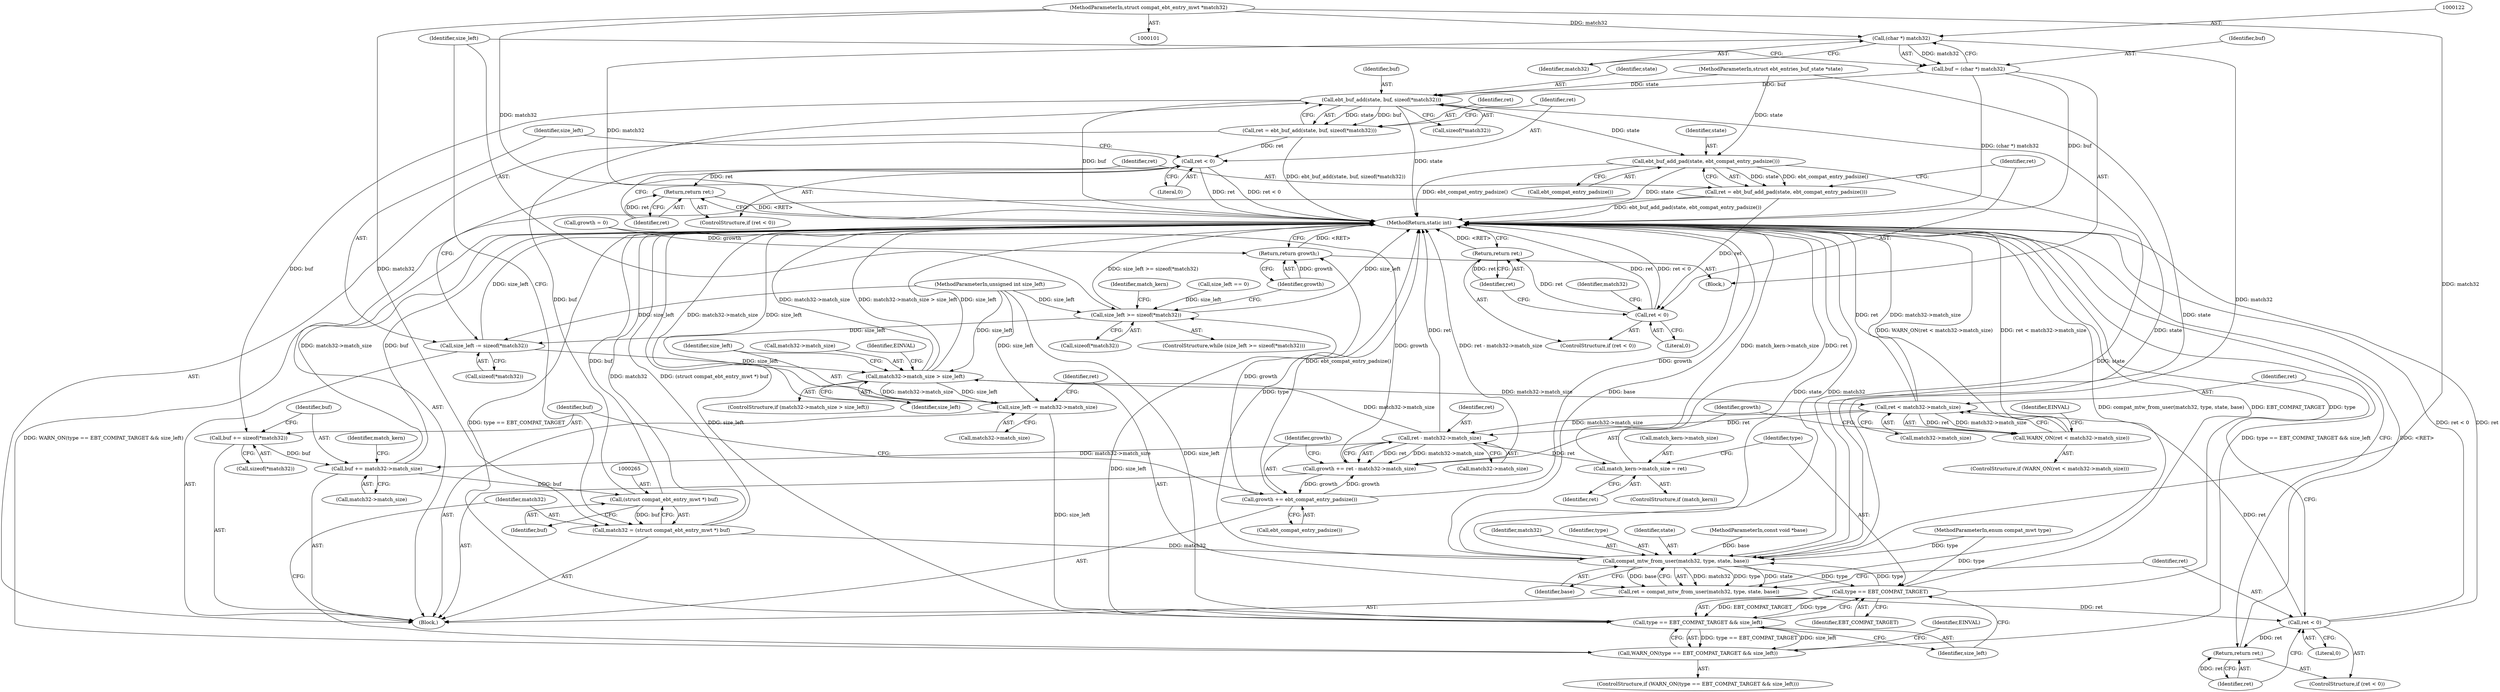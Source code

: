 digraph "0_linux_b71812168571fa55e44cdd0254471331b9c4c4c6@pointer" {
"1000121" [label="(Call,(char *) match32)"];
"1000102" [label="(MethodParameterIn,struct compat_ebt_entry_mwt *match32)"];
"1000119" [label="(Call,buf = (char *) match32)"];
"1000160" [label="(Call,ebt_buf_add(state, buf, sizeof(*match32)))"];
"1000158" [label="(Call,ret = ebt_buf_add(state, buf, sizeof(*match32)))"];
"1000167" [label="(Call,ret < 0)"];
"1000170" [label="(Return,return ret;)"];
"1000179" [label="(Call,ebt_buf_add_pad(state, ebt_compat_entry_padsize()))"];
"1000177" [label="(Call,ret = ebt_buf_add_pad(state, ebt_compat_entry_padsize()))"];
"1000183" [label="(Call,ret < 0)"];
"1000186" [label="(Return,return ret;)"];
"1000204" [label="(Call,compat_mtw_from_user(match32, type, state, base))"];
"1000202" [label="(Call,ret = compat_mtw_from_user(match32, type, state, base))"];
"1000210" [label="(Call,ret < 0)"];
"1000213" [label="(Return,return ret;)"];
"1000217" [label="(Call,ret < match32->match_size)"];
"1000216" [label="(Call,WARN_ON(ret < match32->match_size))"];
"1000227" [label="(Call,ret - match32->match_size)"];
"1000189" [label="(Call,match32->match_size > size_left)"];
"1000197" [label="(Call,size_left -= match32->match_size)"];
"1000254" [label="(Call,type == EBT_COMPAT_TARGET && size_left)"];
"1000125" [label="(Call,size_left >= sizeof(*match32))"];
"1000172" [label="(Call,size_left -= sizeof(*match32))"];
"1000253" [label="(Call,WARN_ON(type == EBT_COMPAT_TARGET && size_left))"];
"1000225" [label="(Call,growth += ret - match32->match_size)"];
"1000232" [label="(Call,growth += ebt_compat_entry_padsize())"];
"1000267" [label="(Return,return growth;)"];
"1000240" [label="(Call,buf += match32->match_size)"];
"1000264" [label="(Call,(struct compat_ebt_entry_mwt *) buf)"];
"1000262" [label="(Call,match32 = (struct compat_ebt_entry_mwt *) buf)"];
"1000247" [label="(Call,match_kern->match_size = ret)"];
"1000255" [label="(Call,type == EBT_COMPAT_TARGET)"];
"1000235" [label="(Call,buf += sizeof(*match32))"];
"1000188" [label="(ControlStructure,if (match32->match_size > size_left))"];
"1000240" [label="(Call,buf += match32->match_size)"];
"1000183" [label="(Call,ret < 0)"];
"1000266" [label="(Identifier,buf)"];
"1000262" [label="(Call,match32 = (struct compat_ebt_entry_mwt *) buf)"];
"1000205" [label="(Identifier,match32)"];
"1000219" [label="(Call,match32->match_size)"];
"1000199" [label="(Call,match32->match_size)"];
"1000125" [label="(Call,size_left >= sizeof(*match32))"];
"1000186" [label="(Return,return ret;)"];
"1000235" [label="(Call,buf += sizeof(*match32))"];
"1000109" [label="(Call,growth = 0)"];
"1000105" [label="(MethodParameterIn,struct ebt_entries_buf_state *state)"];
"1000257" [label="(Identifier,EBT_COMPAT_TARGET)"];
"1000208" [label="(Identifier,base)"];
"1000119" [label="(Call,buf = (char *) match32)"];
"1000134" [label="(Identifier,match_kern)"];
"1000166" [label="(ControlStructure,if (ret < 0))"];
"1000202" [label="(Call,ret = compat_mtw_from_user(match32, type, state, base))"];
"1000227" [label="(Call,ret - match32->match_size)"];
"1000172" [label="(Call,size_left -= sizeof(*match32))"];
"1000211" [label="(Identifier,ret)"];
"1000256" [label="(Identifier,type)"];
"1000232" [label="(Call,growth += ebt_compat_entry_padsize())"];
"1000258" [label="(Identifier,size_left)"];
"1000180" [label="(Identifier,state)"];
"1000127" [label="(Call,sizeof(*match32))"];
"1000269" [label="(MethodReturn,static int)"];
"1000263" [label="(Identifier,match32)"];
"1000241" [label="(Identifier,buf)"];
"1000121" [label="(Call,(char *) match32)"];
"1000255" [label="(Call,type == EBT_COMPAT_TARGET)"];
"1000246" [label="(Identifier,match_kern)"];
"1000181" [label="(Call,ebt_compat_entry_padsize())"];
"1000185" [label="(Literal,0)"];
"1000162" [label="(Identifier,buf)"];
"1000217" [label="(Call,ret < match32->match_size)"];
"1000204" [label="(Call,compat_mtw_from_user(match32, type, state, base))"];
"1000215" [label="(ControlStructure,if (WARN_ON(ret < match32->match_size)))"];
"1000104" [label="(MethodParameterIn,enum compat_mwt type)"];
"1000171" [label="(Identifier,ret)"];
"1000267" [label="(Return,return growth;)"];
"1000163" [label="(Call,sizeof(*match32))"];
"1000177" [label="(Call,ret = ebt_buf_add_pad(state, ebt_compat_entry_padsize()))"];
"1000216" [label="(Call,WARN_ON(ret < match32->match_size))"];
"1000242" [label="(Call,match32->match_size)"];
"1000233" [label="(Identifier,growth)"];
"1000168" [label="(Identifier,ret)"];
"1000190" [label="(Call,match32->match_size)"];
"1000170" [label="(Return,return ret;)"];
"1000254" [label="(Call,type == EBT_COMPAT_TARGET && size_left)"];
"1000248" [label="(Call,match_kern->match_size)"];
"1000174" [label="(Call,sizeof(*match32))"];
"1000158" [label="(Call,ret = ebt_buf_add(state, buf, sizeof(*match32)))"];
"1000193" [label="(Identifier,size_left)"];
"1000114" [label="(Call,size_left == 0)"];
"1000178" [label="(Identifier,ret)"];
"1000124" [label="(ControlStructure,while (size_left >= sizeof(*match32)))"];
"1000261" [label="(Identifier,EINVAL)"];
"1000169" [label="(Literal,0)"];
"1000251" [label="(Identifier,ret)"];
"1000226" [label="(Identifier,growth)"];
"1000206" [label="(Identifier,type)"];
"1000203" [label="(Identifier,ret)"];
"1000210" [label="(Call,ret < 0)"];
"1000236" [label="(Identifier,buf)"];
"1000264" [label="(Call,(struct compat_ebt_entry_mwt *) buf)"];
"1000120" [label="(Identifier,buf)"];
"1000161" [label="(Identifier,state)"];
"1000253" [label="(Call,WARN_ON(type == EBT_COMPAT_TARGET && size_left))"];
"1000167" [label="(Call,ret < 0)"];
"1000268" [label="(Identifier,growth)"];
"1000245" [label="(ControlStructure,if (match_kern))"];
"1000103" [label="(MethodParameterIn,unsigned int size_left)"];
"1000197" [label="(Call,size_left -= match32->match_size)"];
"1000209" [label="(ControlStructure,if (ret < 0))"];
"1000123" [label="(Identifier,match32)"];
"1000234" [label="(Call,ebt_compat_entry_padsize())"];
"1000107" [label="(Block,)"];
"1000252" [label="(ControlStructure,if (WARN_ON(type == EBT_COMPAT_TARGET && size_left)))"];
"1000187" [label="(Identifier,ret)"];
"1000212" [label="(Literal,0)"];
"1000126" [label="(Identifier,size_left)"];
"1000159" [label="(Identifier,ret)"];
"1000184" [label="(Identifier,ret)"];
"1000218" [label="(Identifier,ret)"];
"1000207" [label="(Identifier,state)"];
"1000214" [label="(Identifier,ret)"];
"1000229" [label="(Call,match32->match_size)"];
"1000102" [label="(MethodParameterIn,struct compat_ebt_entry_mwt *match32)"];
"1000228" [label="(Identifier,ret)"];
"1000196" [label="(Identifier,EINVAL)"];
"1000237" [label="(Call,sizeof(*match32))"];
"1000189" [label="(Call,match32->match_size > size_left)"];
"1000225" [label="(Call,growth += ret - match32->match_size)"];
"1000247" [label="(Call,match_kern->match_size = ret)"];
"1000173" [label="(Identifier,size_left)"];
"1000182" [label="(ControlStructure,if (ret < 0))"];
"1000106" [label="(MethodParameterIn,const void *base)"];
"1000224" [label="(Identifier,EINVAL)"];
"1000198" [label="(Identifier,size_left)"];
"1000191" [label="(Identifier,match32)"];
"1000179" [label="(Call,ebt_buf_add_pad(state, ebt_compat_entry_padsize()))"];
"1000160" [label="(Call,ebt_buf_add(state, buf, sizeof(*match32)))"];
"1000130" [label="(Block,)"];
"1000213" [label="(Return,return ret;)"];
"1000121" -> "1000119"  [label="AST: "];
"1000121" -> "1000123"  [label="CFG: "];
"1000122" -> "1000121"  [label="AST: "];
"1000123" -> "1000121"  [label="AST: "];
"1000119" -> "1000121"  [label="CFG: "];
"1000121" -> "1000269"  [label="DDG: match32"];
"1000121" -> "1000119"  [label="DDG: match32"];
"1000102" -> "1000121"  [label="DDG: match32"];
"1000121" -> "1000204"  [label="DDG: match32"];
"1000102" -> "1000101"  [label="AST: "];
"1000102" -> "1000269"  [label="DDG: match32"];
"1000102" -> "1000204"  [label="DDG: match32"];
"1000102" -> "1000262"  [label="DDG: match32"];
"1000119" -> "1000107"  [label="AST: "];
"1000120" -> "1000119"  [label="AST: "];
"1000126" -> "1000119"  [label="CFG: "];
"1000119" -> "1000269"  [label="DDG: (char *) match32"];
"1000119" -> "1000269"  [label="DDG: buf"];
"1000119" -> "1000160"  [label="DDG: buf"];
"1000160" -> "1000158"  [label="AST: "];
"1000160" -> "1000163"  [label="CFG: "];
"1000161" -> "1000160"  [label="AST: "];
"1000162" -> "1000160"  [label="AST: "];
"1000163" -> "1000160"  [label="AST: "];
"1000158" -> "1000160"  [label="CFG: "];
"1000160" -> "1000269"  [label="DDG: buf"];
"1000160" -> "1000269"  [label="DDG: state"];
"1000160" -> "1000158"  [label="DDG: state"];
"1000160" -> "1000158"  [label="DDG: buf"];
"1000204" -> "1000160"  [label="DDG: state"];
"1000105" -> "1000160"  [label="DDG: state"];
"1000264" -> "1000160"  [label="DDG: buf"];
"1000160" -> "1000179"  [label="DDG: state"];
"1000160" -> "1000235"  [label="DDG: buf"];
"1000158" -> "1000130"  [label="AST: "];
"1000159" -> "1000158"  [label="AST: "];
"1000168" -> "1000158"  [label="CFG: "];
"1000158" -> "1000269"  [label="DDG: ebt_buf_add(state, buf, sizeof(*match32))"];
"1000158" -> "1000167"  [label="DDG: ret"];
"1000167" -> "1000166"  [label="AST: "];
"1000167" -> "1000169"  [label="CFG: "];
"1000168" -> "1000167"  [label="AST: "];
"1000169" -> "1000167"  [label="AST: "];
"1000171" -> "1000167"  [label="CFG: "];
"1000173" -> "1000167"  [label="CFG: "];
"1000167" -> "1000269"  [label="DDG: ret"];
"1000167" -> "1000269"  [label="DDG: ret < 0"];
"1000167" -> "1000170"  [label="DDG: ret"];
"1000170" -> "1000166"  [label="AST: "];
"1000170" -> "1000171"  [label="CFG: "];
"1000171" -> "1000170"  [label="AST: "];
"1000269" -> "1000170"  [label="CFG: "];
"1000170" -> "1000269"  [label="DDG: <RET>"];
"1000171" -> "1000170"  [label="DDG: ret"];
"1000179" -> "1000177"  [label="AST: "];
"1000179" -> "1000181"  [label="CFG: "];
"1000180" -> "1000179"  [label="AST: "];
"1000181" -> "1000179"  [label="AST: "];
"1000177" -> "1000179"  [label="CFG: "];
"1000179" -> "1000269"  [label="DDG: ebt_compat_entry_padsize()"];
"1000179" -> "1000269"  [label="DDG: state"];
"1000179" -> "1000177"  [label="DDG: state"];
"1000179" -> "1000177"  [label="DDG: ebt_compat_entry_padsize()"];
"1000105" -> "1000179"  [label="DDG: state"];
"1000179" -> "1000204"  [label="DDG: state"];
"1000177" -> "1000130"  [label="AST: "];
"1000178" -> "1000177"  [label="AST: "];
"1000184" -> "1000177"  [label="CFG: "];
"1000177" -> "1000269"  [label="DDG: ebt_buf_add_pad(state, ebt_compat_entry_padsize())"];
"1000177" -> "1000183"  [label="DDG: ret"];
"1000183" -> "1000182"  [label="AST: "];
"1000183" -> "1000185"  [label="CFG: "];
"1000184" -> "1000183"  [label="AST: "];
"1000185" -> "1000183"  [label="AST: "];
"1000187" -> "1000183"  [label="CFG: "];
"1000191" -> "1000183"  [label="CFG: "];
"1000183" -> "1000269"  [label="DDG: ret"];
"1000183" -> "1000269"  [label="DDG: ret < 0"];
"1000183" -> "1000186"  [label="DDG: ret"];
"1000186" -> "1000182"  [label="AST: "];
"1000186" -> "1000187"  [label="CFG: "];
"1000187" -> "1000186"  [label="AST: "];
"1000269" -> "1000186"  [label="CFG: "];
"1000186" -> "1000269"  [label="DDG: <RET>"];
"1000187" -> "1000186"  [label="DDG: ret"];
"1000204" -> "1000202"  [label="AST: "];
"1000204" -> "1000208"  [label="CFG: "];
"1000205" -> "1000204"  [label="AST: "];
"1000206" -> "1000204"  [label="AST: "];
"1000207" -> "1000204"  [label="AST: "];
"1000208" -> "1000204"  [label="AST: "];
"1000202" -> "1000204"  [label="CFG: "];
"1000204" -> "1000269"  [label="DDG: type"];
"1000204" -> "1000269"  [label="DDG: base"];
"1000204" -> "1000269"  [label="DDG: state"];
"1000204" -> "1000269"  [label="DDG: match32"];
"1000204" -> "1000202"  [label="DDG: match32"];
"1000204" -> "1000202"  [label="DDG: type"];
"1000204" -> "1000202"  [label="DDG: state"];
"1000204" -> "1000202"  [label="DDG: base"];
"1000262" -> "1000204"  [label="DDG: match32"];
"1000255" -> "1000204"  [label="DDG: type"];
"1000104" -> "1000204"  [label="DDG: type"];
"1000105" -> "1000204"  [label="DDG: state"];
"1000106" -> "1000204"  [label="DDG: base"];
"1000204" -> "1000255"  [label="DDG: type"];
"1000202" -> "1000130"  [label="AST: "];
"1000203" -> "1000202"  [label="AST: "];
"1000211" -> "1000202"  [label="CFG: "];
"1000202" -> "1000269"  [label="DDG: compat_mtw_from_user(match32, type, state, base)"];
"1000202" -> "1000210"  [label="DDG: ret"];
"1000210" -> "1000209"  [label="AST: "];
"1000210" -> "1000212"  [label="CFG: "];
"1000211" -> "1000210"  [label="AST: "];
"1000212" -> "1000210"  [label="AST: "];
"1000214" -> "1000210"  [label="CFG: "];
"1000218" -> "1000210"  [label="CFG: "];
"1000210" -> "1000269"  [label="DDG: ret < 0"];
"1000210" -> "1000269"  [label="DDG: ret"];
"1000210" -> "1000213"  [label="DDG: ret"];
"1000210" -> "1000217"  [label="DDG: ret"];
"1000213" -> "1000209"  [label="AST: "];
"1000213" -> "1000214"  [label="CFG: "];
"1000214" -> "1000213"  [label="AST: "];
"1000269" -> "1000213"  [label="CFG: "];
"1000213" -> "1000269"  [label="DDG: <RET>"];
"1000214" -> "1000213"  [label="DDG: ret"];
"1000217" -> "1000216"  [label="AST: "];
"1000217" -> "1000219"  [label="CFG: "];
"1000218" -> "1000217"  [label="AST: "];
"1000219" -> "1000217"  [label="AST: "];
"1000216" -> "1000217"  [label="CFG: "];
"1000217" -> "1000269"  [label="DDG: match32->match_size"];
"1000217" -> "1000269"  [label="DDG: ret"];
"1000217" -> "1000216"  [label="DDG: ret"];
"1000217" -> "1000216"  [label="DDG: match32->match_size"];
"1000189" -> "1000217"  [label="DDG: match32->match_size"];
"1000217" -> "1000227"  [label="DDG: ret"];
"1000217" -> "1000227"  [label="DDG: match32->match_size"];
"1000216" -> "1000215"  [label="AST: "];
"1000224" -> "1000216"  [label="CFG: "];
"1000226" -> "1000216"  [label="CFG: "];
"1000216" -> "1000269"  [label="DDG: WARN_ON(ret < match32->match_size)"];
"1000216" -> "1000269"  [label="DDG: ret < match32->match_size"];
"1000227" -> "1000225"  [label="AST: "];
"1000227" -> "1000229"  [label="CFG: "];
"1000228" -> "1000227"  [label="AST: "];
"1000229" -> "1000227"  [label="AST: "];
"1000225" -> "1000227"  [label="CFG: "];
"1000227" -> "1000269"  [label="DDG: ret"];
"1000227" -> "1000189"  [label="DDG: match32->match_size"];
"1000227" -> "1000225"  [label="DDG: ret"];
"1000227" -> "1000225"  [label="DDG: match32->match_size"];
"1000227" -> "1000240"  [label="DDG: match32->match_size"];
"1000227" -> "1000247"  [label="DDG: ret"];
"1000189" -> "1000188"  [label="AST: "];
"1000189" -> "1000193"  [label="CFG: "];
"1000190" -> "1000189"  [label="AST: "];
"1000193" -> "1000189"  [label="AST: "];
"1000196" -> "1000189"  [label="CFG: "];
"1000198" -> "1000189"  [label="CFG: "];
"1000189" -> "1000269"  [label="DDG: match32->match_size"];
"1000189" -> "1000269"  [label="DDG: match32->match_size > size_left"];
"1000189" -> "1000269"  [label="DDG: size_left"];
"1000172" -> "1000189"  [label="DDG: size_left"];
"1000103" -> "1000189"  [label="DDG: size_left"];
"1000189" -> "1000197"  [label="DDG: match32->match_size"];
"1000189" -> "1000197"  [label="DDG: size_left"];
"1000197" -> "1000130"  [label="AST: "];
"1000197" -> "1000199"  [label="CFG: "];
"1000198" -> "1000197"  [label="AST: "];
"1000199" -> "1000197"  [label="AST: "];
"1000203" -> "1000197"  [label="CFG: "];
"1000197" -> "1000269"  [label="DDG: match32->match_size"];
"1000197" -> "1000269"  [label="DDG: size_left"];
"1000103" -> "1000197"  [label="DDG: size_left"];
"1000197" -> "1000254"  [label="DDG: size_left"];
"1000254" -> "1000253"  [label="AST: "];
"1000254" -> "1000255"  [label="CFG: "];
"1000254" -> "1000258"  [label="CFG: "];
"1000255" -> "1000254"  [label="AST: "];
"1000258" -> "1000254"  [label="AST: "];
"1000253" -> "1000254"  [label="CFG: "];
"1000254" -> "1000269"  [label="DDG: type == EBT_COMPAT_TARGET"];
"1000254" -> "1000269"  [label="DDG: size_left"];
"1000254" -> "1000125"  [label="DDG: size_left"];
"1000254" -> "1000253"  [label="DDG: type == EBT_COMPAT_TARGET"];
"1000254" -> "1000253"  [label="DDG: size_left"];
"1000255" -> "1000254"  [label="DDG: type"];
"1000255" -> "1000254"  [label="DDG: EBT_COMPAT_TARGET"];
"1000103" -> "1000254"  [label="DDG: size_left"];
"1000125" -> "1000124"  [label="AST: "];
"1000125" -> "1000127"  [label="CFG: "];
"1000126" -> "1000125"  [label="AST: "];
"1000127" -> "1000125"  [label="AST: "];
"1000134" -> "1000125"  [label="CFG: "];
"1000268" -> "1000125"  [label="CFG: "];
"1000125" -> "1000269"  [label="DDG: size_left"];
"1000125" -> "1000269"  [label="DDG: size_left >= sizeof(*match32)"];
"1000114" -> "1000125"  [label="DDG: size_left"];
"1000103" -> "1000125"  [label="DDG: size_left"];
"1000125" -> "1000172"  [label="DDG: size_left"];
"1000172" -> "1000130"  [label="AST: "];
"1000172" -> "1000174"  [label="CFG: "];
"1000173" -> "1000172"  [label="AST: "];
"1000174" -> "1000172"  [label="AST: "];
"1000178" -> "1000172"  [label="CFG: "];
"1000172" -> "1000269"  [label="DDG: size_left"];
"1000103" -> "1000172"  [label="DDG: size_left"];
"1000253" -> "1000252"  [label="AST: "];
"1000261" -> "1000253"  [label="CFG: "];
"1000263" -> "1000253"  [label="CFG: "];
"1000253" -> "1000269"  [label="DDG: WARN_ON(type == EBT_COMPAT_TARGET && size_left)"];
"1000253" -> "1000269"  [label="DDG: type == EBT_COMPAT_TARGET && size_left"];
"1000225" -> "1000130"  [label="AST: "];
"1000226" -> "1000225"  [label="AST: "];
"1000233" -> "1000225"  [label="CFG: "];
"1000225" -> "1000269"  [label="DDG: ret - match32->match_size"];
"1000232" -> "1000225"  [label="DDG: growth"];
"1000109" -> "1000225"  [label="DDG: growth"];
"1000225" -> "1000232"  [label="DDG: growth"];
"1000232" -> "1000130"  [label="AST: "];
"1000232" -> "1000234"  [label="CFG: "];
"1000233" -> "1000232"  [label="AST: "];
"1000234" -> "1000232"  [label="AST: "];
"1000236" -> "1000232"  [label="CFG: "];
"1000232" -> "1000269"  [label="DDG: growth"];
"1000232" -> "1000269"  [label="DDG: ebt_compat_entry_padsize()"];
"1000232" -> "1000267"  [label="DDG: growth"];
"1000267" -> "1000107"  [label="AST: "];
"1000267" -> "1000268"  [label="CFG: "];
"1000268" -> "1000267"  [label="AST: "];
"1000269" -> "1000267"  [label="CFG: "];
"1000267" -> "1000269"  [label="DDG: <RET>"];
"1000268" -> "1000267"  [label="DDG: growth"];
"1000109" -> "1000267"  [label="DDG: growth"];
"1000240" -> "1000130"  [label="AST: "];
"1000240" -> "1000242"  [label="CFG: "];
"1000241" -> "1000240"  [label="AST: "];
"1000242" -> "1000240"  [label="AST: "];
"1000246" -> "1000240"  [label="CFG: "];
"1000240" -> "1000269"  [label="DDG: match32->match_size"];
"1000240" -> "1000269"  [label="DDG: buf"];
"1000235" -> "1000240"  [label="DDG: buf"];
"1000240" -> "1000264"  [label="DDG: buf"];
"1000264" -> "1000262"  [label="AST: "];
"1000264" -> "1000266"  [label="CFG: "];
"1000265" -> "1000264"  [label="AST: "];
"1000266" -> "1000264"  [label="AST: "];
"1000262" -> "1000264"  [label="CFG: "];
"1000264" -> "1000269"  [label="DDG: buf"];
"1000264" -> "1000262"  [label="DDG: buf"];
"1000262" -> "1000130"  [label="AST: "];
"1000263" -> "1000262"  [label="AST: "];
"1000126" -> "1000262"  [label="CFG: "];
"1000262" -> "1000269"  [label="DDG: match32"];
"1000262" -> "1000269"  [label="DDG: (struct compat_ebt_entry_mwt *) buf"];
"1000247" -> "1000245"  [label="AST: "];
"1000247" -> "1000251"  [label="CFG: "];
"1000248" -> "1000247"  [label="AST: "];
"1000251" -> "1000247"  [label="AST: "];
"1000256" -> "1000247"  [label="CFG: "];
"1000247" -> "1000269"  [label="DDG: match_kern->match_size"];
"1000247" -> "1000269"  [label="DDG: ret"];
"1000255" -> "1000257"  [label="CFG: "];
"1000256" -> "1000255"  [label="AST: "];
"1000257" -> "1000255"  [label="AST: "];
"1000258" -> "1000255"  [label="CFG: "];
"1000255" -> "1000269"  [label="DDG: EBT_COMPAT_TARGET"];
"1000255" -> "1000269"  [label="DDG: type"];
"1000104" -> "1000255"  [label="DDG: type"];
"1000235" -> "1000130"  [label="AST: "];
"1000235" -> "1000237"  [label="CFG: "];
"1000236" -> "1000235"  [label="AST: "];
"1000237" -> "1000235"  [label="AST: "];
"1000241" -> "1000235"  [label="CFG: "];
}
